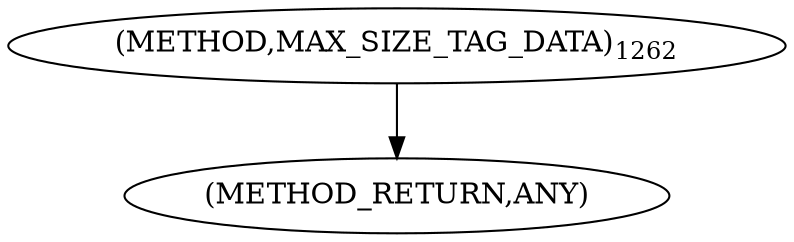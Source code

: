 digraph "MAX_SIZE_TAG_DATA" {  
"100790" [label = <(METHOD,MAX_SIZE_TAG_DATA)<SUB>1262</SUB>> ]
"100791" [label = <(METHOD_RETURN,ANY)> ]
  "100790" -> "100791" 
}
